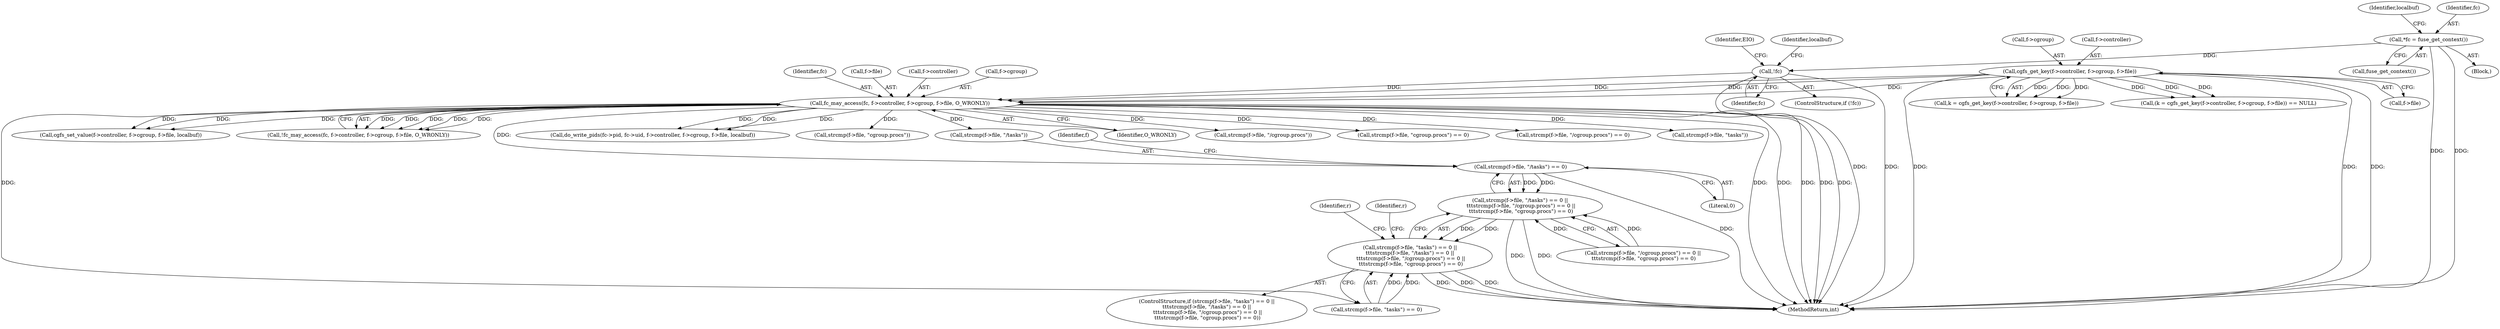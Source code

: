 digraph "0_lxcfs_8ee2a503e102b1a43ec4d83113dc275ab20a869a@API" {
"1000217" [label="(Call,strcmp(f->file, \"/tasks\") == 0)"];
"1000189" [label="(Call,fc_may_access(fc, f->controller, f->cgroup, f->file, O_WRONLY))"];
"1000146" [label="(Call,!fc)"];
"1000108" [label="(Call,*fc = fuse_get_context())"];
"1000170" [label="(Call,cgfs_get_key(f->controller, f->cgroup, f->file))"];
"1000216" [label="(Call,strcmp(f->file, \"/tasks\") == 0 ||\n \t\t\tstrcmp(f->file, \"/cgroup.procs\") == 0 ||\n \t\t\tstrcmp(f->file, \"cgroup.procs\") == 0)"];
"1000208" [label="(Call,strcmp(f->file, \"tasks\") == 0 ||\n\t\t\tstrcmp(f->file, \"/tasks\") == 0 ||\n \t\t\tstrcmp(f->file, \"/cgroup.procs\") == 0 ||\n \t\t\tstrcmp(f->file, \"cgroup.procs\") == 0)"];
"1000209" [label="(Call,strcmp(f->file, \"tasks\") == 0)"];
"1000174" [label="(Call,f->cgroup)"];
"1000113" [label="(Identifier,localbuf)"];
"1000194" [label="(Call,f->cgroup)"];
"1000106" [label="(Block,)"];
"1000190" [label="(Identifier,fc)"];
"1000218" [label="(Call,strcmp(f->file, \"/tasks\"))"];
"1000146" [label="(Call,!fc)"];
"1000200" [label="(Identifier,O_WRONLY)"];
"1000108" [label="(Call,*fc = fuse_get_context())"];
"1000150" [label="(Identifier,EIO)"];
"1000197" [label="(Call,f->file)"];
"1000147" [label="(Identifier,fc)"];
"1000177" [label="(Call,f->file)"];
"1000226" [label="(Call,strcmp(f->file, \"/cgroup.procs\"))"];
"1000240" [label="(Identifier,r)"];
"1000261" [label="(Call,cgfs_set_value(f->controller, f->cgroup, f->file, localbuf))"];
"1000188" [label="(Call,!fc_may_access(fc, f->controller, f->cgroup, f->file, O_WRONLY))"];
"1000216" [label="(Call,strcmp(f->file, \"/tasks\") == 0 ||\n \t\t\tstrcmp(f->file, \"/cgroup.procs\") == 0 ||\n \t\t\tstrcmp(f->file, \"cgroup.procs\") == 0)"];
"1000171" [label="(Call,f->controller)"];
"1000191" [label="(Call,f->controller)"];
"1000241" [label="(Call,do_write_pids(fc->pid, fc->uid, f->controller, f->cgroup, f->file, localbuf))"];
"1000110" [label="(Call,fuse_get_context())"];
"1000233" [label="(Call,strcmp(f->file, \"cgroup.procs\"))"];
"1000208" [label="(Call,strcmp(f->file, \"tasks\") == 0 ||\n\t\t\tstrcmp(f->file, \"/tasks\") == 0 ||\n \t\t\tstrcmp(f->file, \"/cgroup.procs\") == 0 ||\n \t\t\tstrcmp(f->file, \"cgroup.procs\") == 0)"];
"1000168" [label="(Call,k = cgfs_get_key(f->controller, f->cgroup, f->file))"];
"1000223" [label="(Literal,0)"];
"1000284" [label="(MethodReturn,int)"];
"1000189" [label="(Call,fc_may_access(fc, f->controller, f->cgroup, f->file, O_WRONLY))"];
"1000152" [label="(Identifier,localbuf)"];
"1000224" [label="(Call,strcmp(f->file, \"/cgroup.procs\") == 0 ||\n \t\t\tstrcmp(f->file, \"cgroup.procs\") == 0)"];
"1000170" [label="(Call,cgfs_get_key(f->controller, f->cgroup, f->file))"];
"1000217" [label="(Call,strcmp(f->file, \"/tasks\") == 0)"];
"1000260" [label="(Identifier,r)"];
"1000232" [label="(Call,strcmp(f->file, \"cgroup.procs\") == 0)"];
"1000145" [label="(ControlStructure,if (!fc))"];
"1000207" [label="(ControlStructure,if (strcmp(f->file, \"tasks\") == 0 ||\n\t\t\tstrcmp(f->file, \"/tasks\") == 0 ||\n \t\t\tstrcmp(f->file, \"/cgroup.procs\") == 0 ||\n \t\t\tstrcmp(f->file, \"cgroup.procs\") == 0))"];
"1000109" [label="(Identifier,fc)"];
"1000225" [label="(Call,strcmp(f->file, \"/cgroup.procs\") == 0)"];
"1000167" [label="(Call,(k = cgfs_get_key(f->controller, f->cgroup, f->file)) == NULL)"];
"1000228" [label="(Identifier,f)"];
"1000210" [label="(Call,strcmp(f->file, \"tasks\"))"];
"1000217" -> "1000216"  [label="AST: "];
"1000217" -> "1000223"  [label="CFG: "];
"1000218" -> "1000217"  [label="AST: "];
"1000223" -> "1000217"  [label="AST: "];
"1000228" -> "1000217"  [label="CFG: "];
"1000216" -> "1000217"  [label="CFG: "];
"1000217" -> "1000284"  [label="DDG: "];
"1000217" -> "1000216"  [label="DDG: "];
"1000217" -> "1000216"  [label="DDG: "];
"1000189" -> "1000217"  [label="DDG: "];
"1000189" -> "1000188"  [label="AST: "];
"1000189" -> "1000200"  [label="CFG: "];
"1000190" -> "1000189"  [label="AST: "];
"1000191" -> "1000189"  [label="AST: "];
"1000194" -> "1000189"  [label="AST: "];
"1000197" -> "1000189"  [label="AST: "];
"1000200" -> "1000189"  [label="AST: "];
"1000188" -> "1000189"  [label="CFG: "];
"1000189" -> "1000284"  [label="DDG: "];
"1000189" -> "1000284"  [label="DDG: "];
"1000189" -> "1000284"  [label="DDG: "];
"1000189" -> "1000284"  [label="DDG: "];
"1000189" -> "1000284"  [label="DDG: "];
"1000189" -> "1000188"  [label="DDG: "];
"1000189" -> "1000188"  [label="DDG: "];
"1000189" -> "1000188"  [label="DDG: "];
"1000189" -> "1000188"  [label="DDG: "];
"1000189" -> "1000188"  [label="DDG: "];
"1000146" -> "1000189"  [label="DDG: "];
"1000170" -> "1000189"  [label="DDG: "];
"1000170" -> "1000189"  [label="DDG: "];
"1000170" -> "1000189"  [label="DDG: "];
"1000189" -> "1000209"  [label="DDG: "];
"1000189" -> "1000210"  [label="DDG: "];
"1000189" -> "1000218"  [label="DDG: "];
"1000189" -> "1000225"  [label="DDG: "];
"1000189" -> "1000226"  [label="DDG: "];
"1000189" -> "1000232"  [label="DDG: "];
"1000189" -> "1000233"  [label="DDG: "];
"1000189" -> "1000241"  [label="DDG: "];
"1000189" -> "1000241"  [label="DDG: "];
"1000189" -> "1000241"  [label="DDG: "];
"1000189" -> "1000261"  [label="DDG: "];
"1000189" -> "1000261"  [label="DDG: "];
"1000189" -> "1000261"  [label="DDG: "];
"1000146" -> "1000145"  [label="AST: "];
"1000146" -> "1000147"  [label="CFG: "];
"1000147" -> "1000146"  [label="AST: "];
"1000150" -> "1000146"  [label="CFG: "];
"1000152" -> "1000146"  [label="CFG: "];
"1000146" -> "1000284"  [label="DDG: "];
"1000146" -> "1000284"  [label="DDG: "];
"1000108" -> "1000146"  [label="DDG: "];
"1000108" -> "1000106"  [label="AST: "];
"1000108" -> "1000110"  [label="CFG: "];
"1000109" -> "1000108"  [label="AST: "];
"1000110" -> "1000108"  [label="AST: "];
"1000113" -> "1000108"  [label="CFG: "];
"1000108" -> "1000284"  [label="DDG: "];
"1000108" -> "1000284"  [label="DDG: "];
"1000170" -> "1000168"  [label="AST: "];
"1000170" -> "1000177"  [label="CFG: "];
"1000171" -> "1000170"  [label="AST: "];
"1000174" -> "1000170"  [label="AST: "];
"1000177" -> "1000170"  [label="AST: "];
"1000168" -> "1000170"  [label="CFG: "];
"1000170" -> "1000284"  [label="DDG: "];
"1000170" -> "1000284"  [label="DDG: "];
"1000170" -> "1000284"  [label="DDG: "];
"1000170" -> "1000167"  [label="DDG: "];
"1000170" -> "1000167"  [label="DDG: "];
"1000170" -> "1000167"  [label="DDG: "];
"1000170" -> "1000168"  [label="DDG: "];
"1000170" -> "1000168"  [label="DDG: "];
"1000170" -> "1000168"  [label="DDG: "];
"1000216" -> "1000208"  [label="AST: "];
"1000216" -> "1000224"  [label="CFG: "];
"1000224" -> "1000216"  [label="AST: "];
"1000208" -> "1000216"  [label="CFG: "];
"1000216" -> "1000284"  [label="DDG: "];
"1000216" -> "1000284"  [label="DDG: "];
"1000216" -> "1000208"  [label="DDG: "];
"1000216" -> "1000208"  [label="DDG: "];
"1000224" -> "1000216"  [label="DDG: "];
"1000224" -> "1000216"  [label="DDG: "];
"1000208" -> "1000207"  [label="AST: "];
"1000208" -> "1000209"  [label="CFG: "];
"1000209" -> "1000208"  [label="AST: "];
"1000240" -> "1000208"  [label="CFG: "];
"1000260" -> "1000208"  [label="CFG: "];
"1000208" -> "1000284"  [label="DDG: "];
"1000208" -> "1000284"  [label="DDG: "];
"1000208" -> "1000284"  [label="DDG: "];
"1000209" -> "1000208"  [label="DDG: "];
"1000209" -> "1000208"  [label="DDG: "];
}
